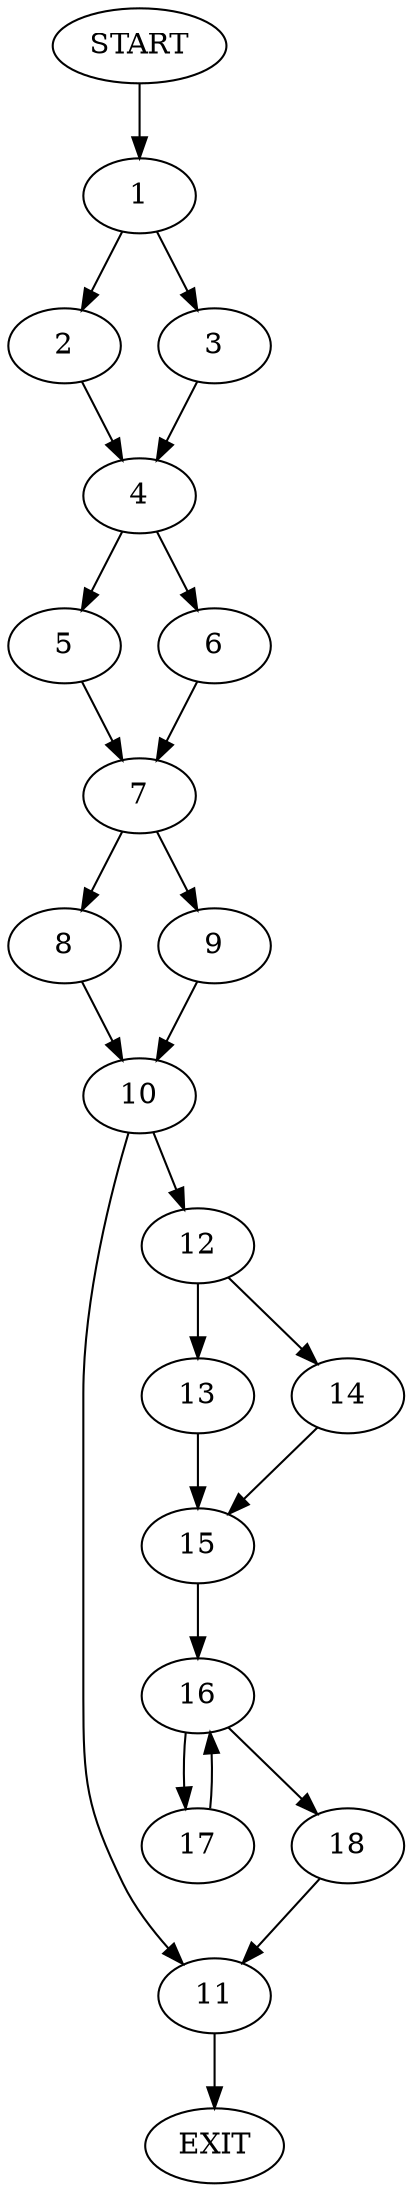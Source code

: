 digraph {
0 [label="START"]
19 [label="EXIT"]
0 -> 1
1 -> 2
1 -> 3
2 -> 4
3 -> 4
4 -> 5
4 -> 6
5 -> 7
6 -> 7
7 -> 8
7 -> 9
8 -> 10
9 -> 10
10 -> 11
10 -> 12
11 -> 19
12 -> 13
12 -> 14
13 -> 15
14 -> 15
15 -> 16
16 -> 17
16 -> 18
17 -> 16
18 -> 11
}
